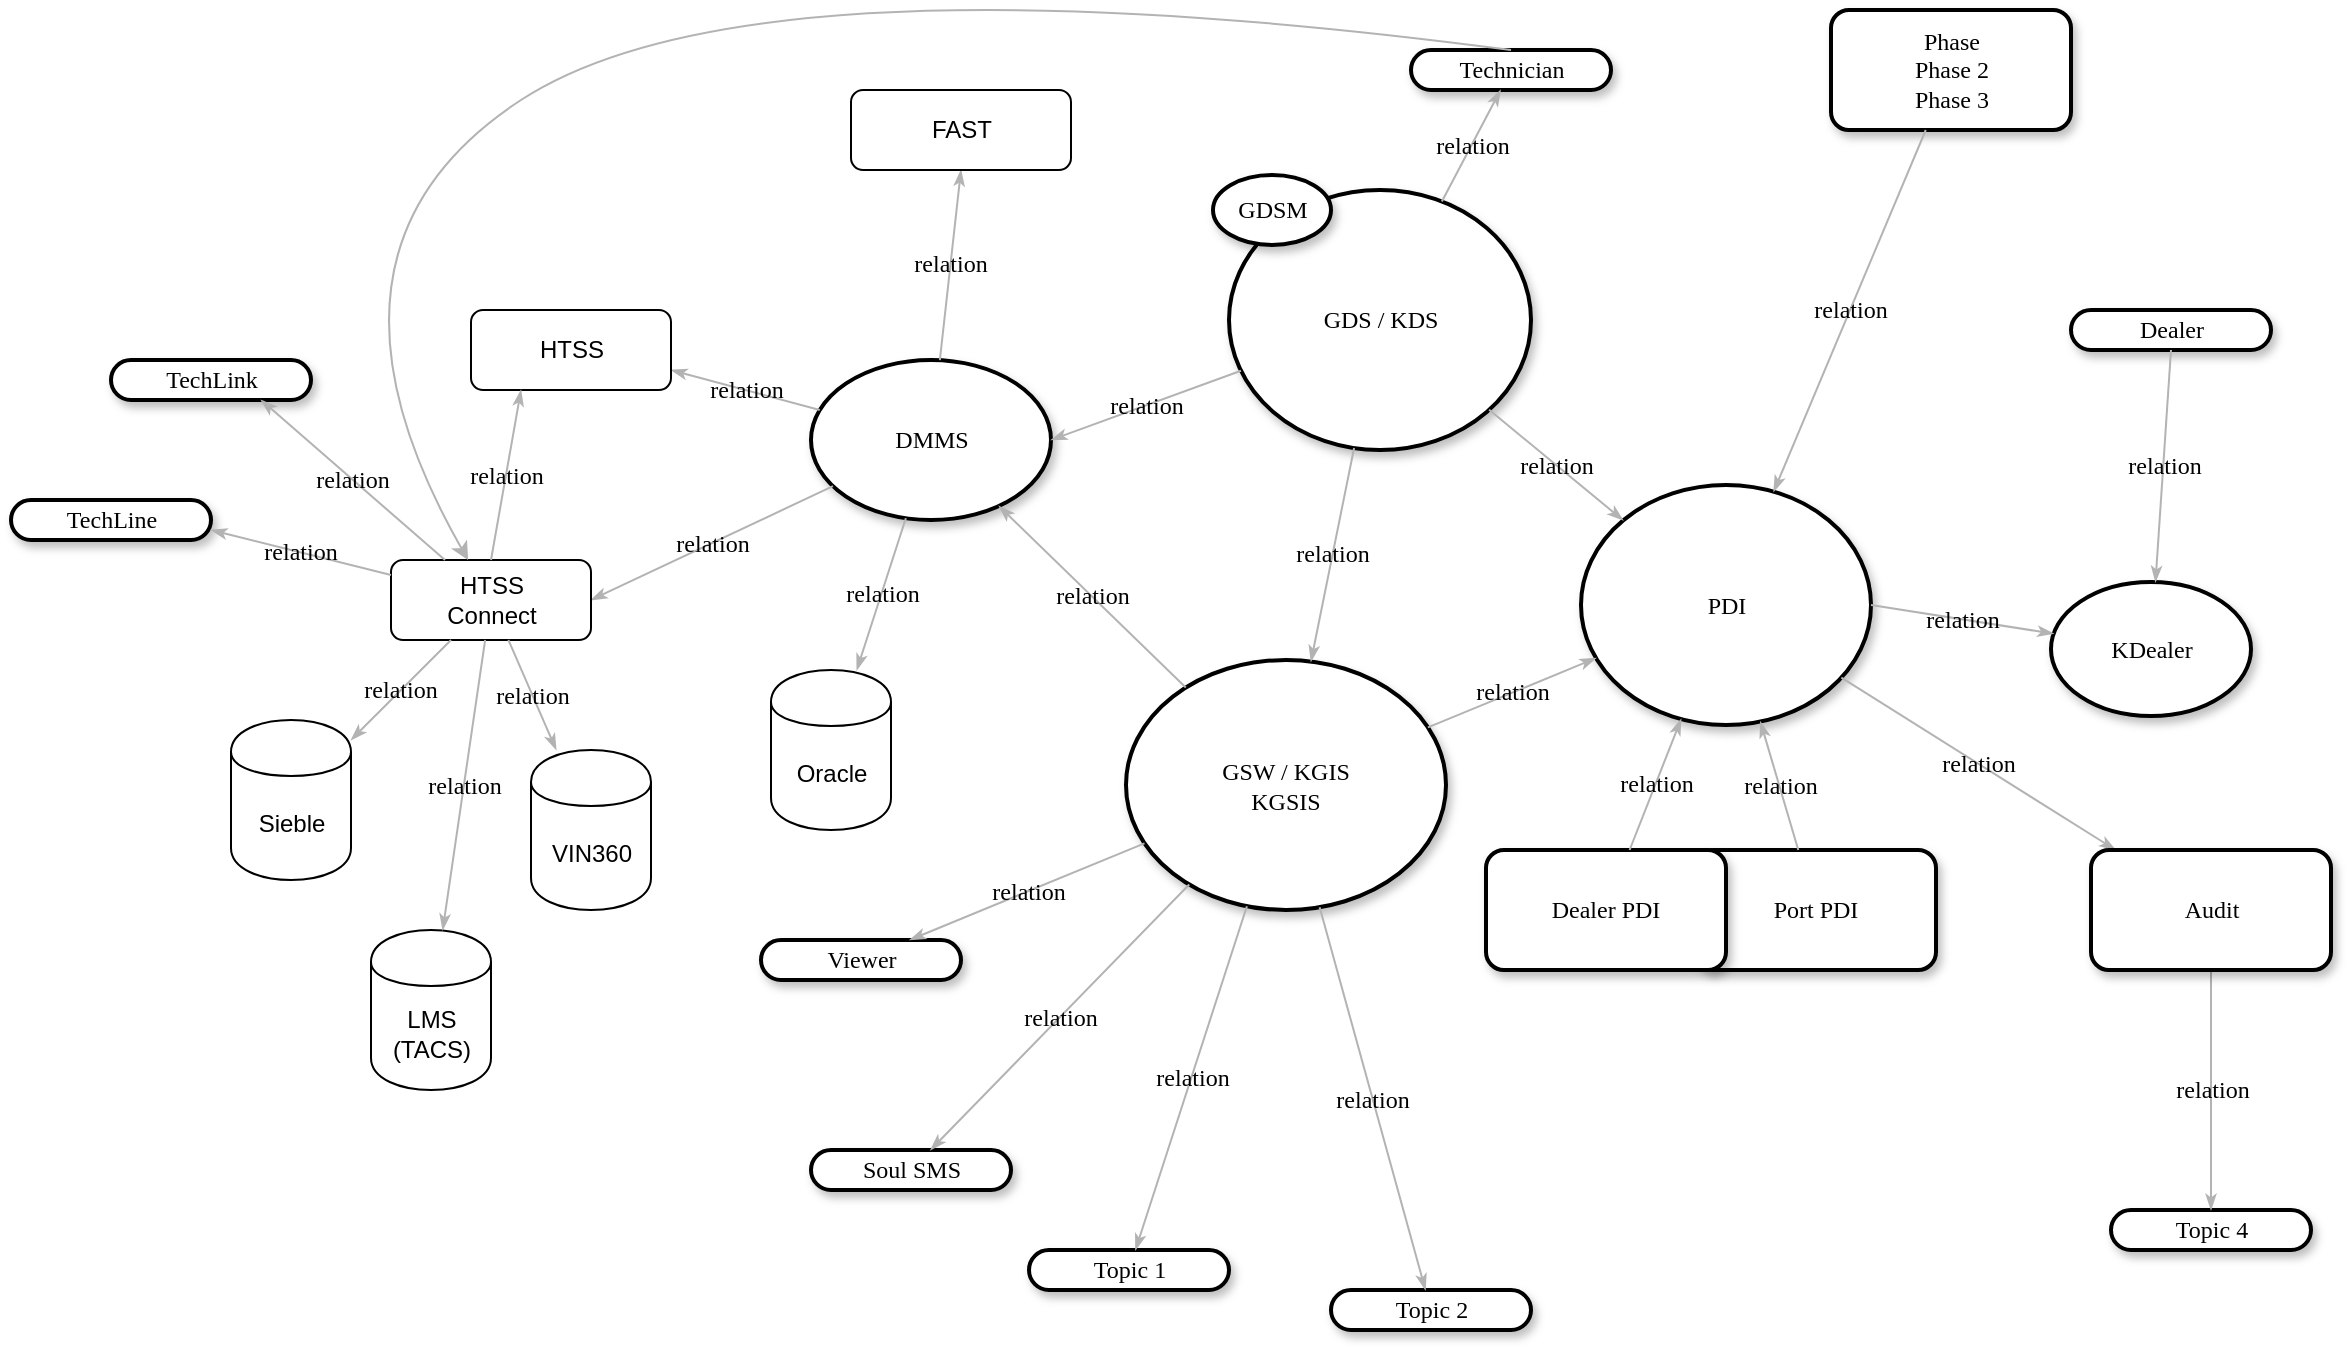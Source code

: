 <mxfile version="11.2.5" type="github" pages="1"><diagram id="Sgi5lho6B1GgWjoi0B3s" name="Page-1"><mxGraphModel dx="3978" dy="1770" grid="1" gridSize="10" guides="1" tooltips="1" connect="1" arrows="1" fold="1" page="1" pageScale="1" pageWidth="850" pageHeight="1100" math="0" shadow="0"><root><mxCell id="0"/><mxCell id="1" parent="0"/><mxCell id="6biWk4vmVN9-VItX28Bj-1" value="&lt;span&gt;GSW / KGIS&lt;br&gt;KGSIS&lt;br&gt;&lt;/span&gt;" style="ellipse;whiteSpace=wrap;html=1;rounded=1;shadow=1;comic=0;labelBackgroundColor=none;strokeColor=#000000;strokeWidth=2;fillColor=#FFFFFF;fontFamily=Verdana;fontSize=12;fontColor=#000000;align=center;" vertex="1" parent="1"><mxGeometry x="402" y="560" width="160" height="125" as="geometry"/></mxCell><mxCell id="6biWk4vmVN9-VItX28Bj-2" value="GDS / KDS" style="ellipse;whiteSpace=wrap;html=1;rounded=1;shadow=1;comic=0;labelBackgroundColor=none;strokeColor=#000000;strokeWidth=2;fillColor=#FFFFFF;fontFamily=Verdana;fontSize=12;fontColor=#000000;align=center;" vertex="1" parent="1"><mxGeometry x="453.5" y="325" width="151" height="130" as="geometry"/></mxCell><mxCell id="6biWk4vmVN9-VItX28Bj-3" value="&lt;span&gt;PDI&lt;/span&gt;" style="ellipse;whiteSpace=wrap;html=1;rounded=1;shadow=1;comic=0;labelBackgroundColor=none;strokeColor=#000000;strokeWidth=2;fillColor=#FFFFFF;fontFamily=Verdana;fontSize=12;fontColor=#000000;align=center;" vertex="1" parent="1"><mxGeometry x="629.5" y="472.5" width="145" height="120" as="geometry"/></mxCell><mxCell id="6biWk4vmVN9-VItX28Bj-4" value="&lt;span&gt;Viewer&lt;/span&gt;" style="whiteSpace=wrap;html=1;rounded=1;shadow=1;comic=0;labelBackgroundColor=none;strokeColor=#000000;strokeWidth=2;fillColor=#FFFFFF;fontFamily=Verdana;fontSize=12;fontColor=#000000;align=center;arcSize=50;" vertex="1" parent="1"><mxGeometry x="219.5" y="700" width="100" height="20" as="geometry"/></mxCell><mxCell id="6biWk4vmVN9-VItX28Bj-5" value="&lt;span&gt;Soul SMS&lt;/span&gt;" style="whiteSpace=wrap;html=1;rounded=1;shadow=1;comic=0;labelBackgroundColor=none;strokeColor=#000000;strokeWidth=2;fillColor=#FFFFFF;fontFamily=Verdana;fontSize=12;fontColor=#000000;align=center;arcSize=50;" vertex="1" parent="1"><mxGeometry x="244.5" y="805" width="100" height="20" as="geometry"/></mxCell><mxCell id="6biWk4vmVN9-VItX28Bj-6" value="&lt;span&gt;Topic 4&lt;/span&gt;" style="whiteSpace=wrap;html=1;rounded=1;shadow=1;comic=0;labelBackgroundColor=none;strokeColor=#000000;strokeWidth=2;fillColor=#FFFFFF;fontFamily=Verdana;fontSize=12;fontColor=#000000;align=center;arcSize=50;" vertex="1" parent="1"><mxGeometry x="894.5" y="835" width="100" height="20" as="geometry"/></mxCell><mxCell id="6biWk4vmVN9-VItX28Bj-7" value="&lt;span&gt;Topic 2&lt;/span&gt;" style="whiteSpace=wrap;html=1;rounded=1;shadow=1;comic=0;labelBackgroundColor=none;strokeColor=#000000;strokeWidth=2;fillColor=#FFFFFF;fontFamily=Verdana;fontSize=12;fontColor=#000000;align=center;arcSize=50;" vertex="1" parent="1"><mxGeometry x="504.5" y="875" width="100" height="20" as="geometry"/></mxCell><mxCell id="6biWk4vmVN9-VItX28Bj-8" value="Topic 1" style="whiteSpace=wrap;html=1;rounded=1;shadow=1;comic=0;labelBackgroundColor=none;strokeColor=#000000;strokeWidth=2;fillColor=#FFFFFF;fontFamily=Verdana;fontSize=12;fontColor=#000000;align=center;arcSize=50;" vertex="1" parent="1"><mxGeometry x="353.5" y="855" width="100" height="20" as="geometry"/></mxCell><mxCell id="6biWk4vmVN9-VItX28Bj-9" value="relation" style="edgeStyle=none;rounded=1;html=1;labelBackgroundColor=none;startArrow=none;startFill=0;startSize=5;endArrow=classicThin;endFill=1;endSize=5;jettySize=auto;orthogonalLoop=1;strokeColor=#B3B3B3;strokeWidth=1;fontFamily=Verdana;fontSize=12;fontColor=#000000;" edge="1" parent="1" source="6biWk4vmVN9-VItX28Bj-2" target="6biWk4vmVN9-VItX28Bj-1"><mxGeometry relative="1" as="geometry"/></mxCell><mxCell id="6biWk4vmVN9-VItX28Bj-10" value="relation" style="edgeStyle=none;rounded=1;html=1;labelBackgroundColor=none;startArrow=none;startFill=0;startSize=5;endArrow=classicThin;endFill=1;endSize=5;jettySize=auto;orthogonalLoop=1;strokeColor=#B3B3B3;strokeWidth=1;fontFamily=Verdana;fontSize=12;fontColor=#000000;" edge="1" parent="1" source="6biWk4vmVN9-VItX28Bj-2" target="6biWk4vmVN9-VItX28Bj-3"><mxGeometry relative="1" as="geometry"/></mxCell><mxCell id="6biWk4vmVN9-VItX28Bj-11" value="relation" style="edgeStyle=none;rounded=1;html=1;labelBackgroundColor=none;startArrow=none;startFill=0;startSize=5;endArrow=classicThin;endFill=1;endSize=5;jettySize=auto;orthogonalLoop=1;strokeColor=#B3B3B3;strokeWidth=1;fontFamily=Verdana;fontSize=12;fontColor=#000000;" edge="1" parent="1" source="6biWk4vmVN9-VItX28Bj-1" target="6biWk4vmVN9-VItX28Bj-8"><mxGeometry relative="1" as="geometry"/></mxCell><mxCell id="6biWk4vmVN9-VItX28Bj-12" value="relation" style="edgeStyle=none;rounded=1;html=1;labelBackgroundColor=none;startArrow=none;startFill=0;startSize=5;endArrow=classicThin;endFill=1;endSize=5;jettySize=auto;orthogonalLoop=1;strokeColor=#B3B3B3;strokeWidth=1;fontFamily=Verdana;fontSize=12;fontColor=#000000;" edge="1" parent="1" source="6biWk4vmVN9-VItX28Bj-1" target="6biWk4vmVN9-VItX28Bj-7"><mxGeometry relative="1" as="geometry"/></mxCell><mxCell id="6biWk4vmVN9-VItX28Bj-13" value="relation" style="edgeStyle=none;rounded=1;html=1;labelBackgroundColor=none;startArrow=none;startFill=0;startSize=5;endArrow=classicThin;endFill=1;endSize=5;jettySize=auto;orthogonalLoop=1;strokeColor=#B3B3B3;strokeWidth=1;fontFamily=Verdana;fontSize=12;fontColor=#000000;" edge="1" parent="1" source="6biWk4vmVN9-VItX28Bj-3" target="6biWk4vmVN9-VItX28Bj-22"><mxGeometry relative="1" as="geometry"/></mxCell><mxCell id="6biWk4vmVN9-VItX28Bj-14" value="relation" style="edgeStyle=none;rounded=1;html=1;labelBackgroundColor=none;startArrow=none;startFill=0;startSize=5;endArrow=classicThin;endFill=1;endSize=5;jettySize=auto;orthogonalLoop=1;strokeColor=#B3B3B3;strokeWidth=1;fontFamily=Verdana;fontSize=12;fontColor=#000000;" edge="1" parent="1" source="6biWk4vmVN9-VItX28Bj-22" target="6biWk4vmVN9-VItX28Bj-6"><mxGeometry relative="1" as="geometry"/></mxCell><mxCell id="6biWk4vmVN9-VItX28Bj-15" value="relation" style="edgeStyle=none;rounded=1;html=1;labelBackgroundColor=none;startArrow=none;startFill=0;startSize=5;endArrow=classicThin;endFill=1;endSize=5;jettySize=auto;orthogonalLoop=1;strokeColor=#B3B3B3;strokeWidth=1;fontFamily=Verdana;fontSize=12;fontColor=#000000;" edge="1" parent="1" source="6biWk4vmVN9-VItX28Bj-1" target="6biWk4vmVN9-VItX28Bj-5"><mxGeometry relative="1" as="geometry"/></mxCell><mxCell id="6biWk4vmVN9-VItX28Bj-16" value="relation" style="edgeStyle=none;rounded=1;html=1;labelBackgroundColor=none;startArrow=none;startFill=0;startSize=5;endArrow=classicThin;endFill=1;endSize=5;jettySize=auto;orthogonalLoop=1;strokeColor=#B3B3B3;strokeWidth=1;fontFamily=Verdana;fontSize=12;fontColor=#000000;" edge="1" parent="1" source="6biWk4vmVN9-VItX28Bj-1" target="6biWk4vmVN9-VItX28Bj-4"><mxGeometry relative="1" as="geometry"/></mxCell><mxCell id="6biWk4vmVN9-VItX28Bj-17" value="Port PDI" style="rounded=1;whiteSpace=wrap;html=1;shadow=1;comic=0;labelBackgroundColor=none;strokeColor=#000000;strokeWidth=2;fillColor=#FFFFFF;fontFamily=Verdana;fontSize=12;fontColor=#000000;align=center;" vertex="1" parent="1"><mxGeometry x="687" y="655" width="120" height="60" as="geometry"/></mxCell><mxCell id="6biWk4vmVN9-VItX28Bj-18" value="&lt;span&gt;Technician&lt;br&gt;&lt;/span&gt;" style="whiteSpace=wrap;html=1;rounded=1;shadow=1;comic=0;labelBackgroundColor=none;strokeColor=#000000;strokeWidth=2;fillColor=#FFFFFF;fontFamily=Verdana;fontSize=12;fontColor=#000000;align=center;arcSize=50;" vertex="1" parent="1"><mxGeometry x="544.5" y="255" width="100" height="20" as="geometry"/></mxCell><mxCell id="6biWk4vmVN9-VItX28Bj-19" value="relation" style="edgeStyle=none;rounded=1;html=1;labelBackgroundColor=none;startArrow=none;startFill=0;startSize=5;endArrow=classicThin;endFill=1;endSize=5;jettySize=auto;orthogonalLoop=1;strokeColor=#B3B3B3;strokeWidth=1;fontFamily=Verdana;fontSize=12;fontColor=#000000;" edge="1" parent="1" source="6biWk4vmVN9-VItX28Bj-17" target="6biWk4vmVN9-VItX28Bj-3"><mxGeometry relative="1" as="geometry"/></mxCell><mxCell id="6biWk4vmVN9-VItX28Bj-20" value="relation" style="edgeStyle=none;rounded=1;html=1;labelBackgroundColor=none;startArrow=none;startFill=0;startSize=5;endArrow=classicThin;endFill=1;endSize=5;jettySize=auto;orthogonalLoop=1;strokeColor=#B3B3B3;strokeWidth=1;fontFamily=Verdana;fontSize=12;fontColor=#000000;" edge="1" parent="1" source="6biWk4vmVN9-VItX28Bj-2" target="6biWk4vmVN9-VItX28Bj-18"><mxGeometry relative="1" as="geometry"/></mxCell><mxCell id="6biWk4vmVN9-VItX28Bj-21" value="Dealer PDI" style="rounded=1;whiteSpace=wrap;html=1;shadow=1;comic=0;labelBackgroundColor=none;strokeColor=#000000;strokeWidth=2;fillColor=#FFFFFF;fontFamily=Verdana;fontSize=12;fontColor=#000000;align=center;" vertex="1" parent="1"><mxGeometry x="582" y="655" width="120" height="60" as="geometry"/></mxCell><mxCell id="6biWk4vmVN9-VItX28Bj-22" value="Audit" style="rounded=1;whiteSpace=wrap;html=1;shadow=1;comic=0;labelBackgroundColor=none;strokeColor=#000000;strokeWidth=2;fillColor=#FFFFFF;fontFamily=Verdana;fontSize=12;fontColor=#000000;align=center;" vertex="1" parent="1"><mxGeometry x="884.5" y="655" width="120" height="60" as="geometry"/></mxCell><mxCell id="6biWk4vmVN9-VItX28Bj-23" value="&lt;span&gt;KDealer&lt;/span&gt;" style="ellipse;whiteSpace=wrap;html=1;rounded=1;shadow=1;comic=0;labelBackgroundColor=none;strokeColor=#000000;strokeWidth=2;fillColor=#FFFFFF;fontFamily=Verdana;fontSize=12;fontColor=#000000;align=center;" vertex="1" parent="1"><mxGeometry x="864.5" y="521" width="100" height="67" as="geometry"/></mxCell><mxCell id="6biWk4vmVN9-VItX28Bj-24" value="&lt;span&gt;DMMS&lt;/span&gt;" style="ellipse;whiteSpace=wrap;html=1;rounded=1;shadow=1;comic=0;labelBackgroundColor=none;strokeColor=#000000;strokeWidth=2;fillColor=#FFFFFF;fontFamily=Verdana;fontSize=12;fontColor=#000000;align=center;" vertex="1" parent="1"><mxGeometry x="244.5" y="410" width="120" height="80" as="geometry"/></mxCell><mxCell id="6biWk4vmVN9-VItX28Bj-25" value="relation" style="edgeStyle=none;rounded=1;html=1;labelBackgroundColor=none;startArrow=none;startFill=0;startSize=5;endArrow=classicThin;endFill=1;endSize=5;jettySize=auto;orthogonalLoop=1;strokeColor=#B3B3B3;strokeWidth=1;fontFamily=Verdana;fontSize=12;fontColor=#000000;entryX=1;entryY=0.5;entryDx=0;entryDy=0;" edge="1" parent="1" source="6biWk4vmVN9-VItX28Bj-24" target="6biWk4vmVN9-VItX28Bj-30"><mxGeometry relative="1" as="geometry"><mxPoint x="94.5" y="455" as="targetPoint"/></mxGeometry></mxCell><mxCell id="6biWk4vmVN9-VItX28Bj-26" value="relation" style="edgeStyle=none;rounded=1;html=1;labelBackgroundColor=none;startArrow=none;startFill=0;startSize=5;endArrow=classicThin;endFill=1;endSize=5;jettySize=auto;orthogonalLoop=1;strokeColor=#B3B3B3;strokeWidth=1;fontFamily=Verdana;fontSize=12;fontColor=#000000;entryX=1;entryY=0.75;entryDx=0;entryDy=0;" edge="1" parent="1" source="6biWk4vmVN9-VItX28Bj-24" target="6biWk4vmVN9-VItX28Bj-29"><mxGeometry relative="1" as="geometry"><mxPoint x="104.5" y="402.273" as="targetPoint"/></mxGeometry></mxCell><mxCell id="6biWk4vmVN9-VItX28Bj-27" value="relation" style="edgeStyle=none;rounded=1;html=1;labelBackgroundColor=none;startArrow=none;startFill=0;startSize=5;endArrow=classicThin;endFill=1;endSize=5;jettySize=auto;orthogonalLoop=1;strokeColor=#B3B3B3;strokeWidth=1;fontFamily=Verdana;fontSize=12;fontColor=#000000;entryX=0.5;entryY=1;entryDx=0;entryDy=0;" edge="1" parent="1" source="6biWk4vmVN9-VItX28Bj-24" target="6biWk4vmVN9-VItX28Bj-28"><mxGeometry relative="1" as="geometry"><mxPoint x="80.382" y="335" as="targetPoint"/></mxGeometry></mxCell><mxCell id="6biWk4vmVN9-VItX28Bj-28" value="FAST" style="rounded=1;whiteSpace=wrap;html=1;" vertex="1" parent="1"><mxGeometry x="264.5" y="275" width="110" height="40" as="geometry"/></mxCell><mxCell id="6biWk4vmVN9-VItX28Bj-29" value="HTSS" style="rounded=1;whiteSpace=wrap;html=1;" vertex="1" parent="1"><mxGeometry x="74.5" y="385" width="100" height="40" as="geometry"/></mxCell><mxCell id="6biWk4vmVN9-VItX28Bj-30" value="HTSS&lt;br&gt;Connect&lt;br&gt;" style="rounded=1;whiteSpace=wrap;html=1;" vertex="1" parent="1"><mxGeometry x="34.5" y="510" width="100" height="40" as="geometry"/></mxCell><mxCell id="6biWk4vmVN9-VItX28Bj-31" value="relation" style="edgeStyle=none;rounded=1;html=1;labelBackgroundColor=none;startArrow=none;startFill=0;startSize=5;endArrow=classicThin;endFill=1;endSize=5;jettySize=auto;orthogonalLoop=1;strokeColor=#B3B3B3;strokeWidth=1;fontFamily=Verdana;fontSize=12;fontColor=#000000;entryX=1;entryY=0.5;entryDx=0;entryDy=0;" edge="1" parent="1" source="6biWk4vmVN9-VItX28Bj-2" target="6biWk4vmVN9-VItX28Bj-24"><mxGeometry relative="1" as="geometry"><mxPoint x="406.37" y="613.13" as="sourcePoint"/><mxPoint x="309.3" y="815" as="targetPoint"/></mxGeometry></mxCell><mxCell id="6biWk4vmVN9-VItX28Bj-32" value="relation" style="edgeStyle=none;rounded=1;html=1;labelBackgroundColor=none;startArrow=none;startFill=0;startSize=5;endArrow=classicThin;endFill=1;endSize=5;jettySize=auto;orthogonalLoop=1;strokeColor=#B3B3B3;strokeWidth=1;fontFamily=Verdana;fontSize=12;fontColor=#000000;exitX=1;exitY=0.5;exitDx=0;exitDy=0;" edge="1" parent="1" source="6biWk4vmVN9-VItX28Bj-3" target="6biWk4vmVN9-VItX28Bj-23"><mxGeometry relative="1" as="geometry"><mxPoint x="441.292" y="613.402" as="sourcePoint"/><mxPoint x="560.125" y="885" as="targetPoint"/></mxGeometry></mxCell><mxCell id="6biWk4vmVN9-VItX28Bj-33" value="&lt;span&gt;TechLink&lt;/span&gt;" style="whiteSpace=wrap;html=1;rounded=1;shadow=1;comic=0;labelBackgroundColor=none;strokeColor=#000000;strokeWidth=2;fillColor=#FFFFFF;fontFamily=Verdana;fontSize=12;fontColor=#000000;align=center;arcSize=50;" vertex="1" parent="1"><mxGeometry x="-105.5" y="410" width="100" height="20" as="geometry"/></mxCell><mxCell id="6biWk4vmVN9-VItX28Bj-34" value="&lt;span&gt;TechLine&lt;/span&gt;" style="whiteSpace=wrap;html=1;rounded=1;shadow=1;comic=0;labelBackgroundColor=none;strokeColor=#000000;strokeWidth=2;fillColor=#FFFFFF;fontFamily=Verdana;fontSize=12;fontColor=#000000;align=center;arcSize=50;" vertex="1" parent="1"><mxGeometry x="-155.5" y="480" width="100" height="20" as="geometry"/></mxCell><mxCell id="6biWk4vmVN9-VItX28Bj-35" value="relation" style="edgeStyle=none;rounded=1;html=1;labelBackgroundColor=none;startArrow=none;startFill=0;startSize=5;endArrow=classicThin;endFill=1;endSize=5;jettySize=auto;orthogonalLoop=1;strokeColor=#B3B3B3;strokeWidth=1;fontFamily=Verdana;fontSize=12;fontColor=#000000;entryX=1;entryY=0.75;entryDx=0;entryDy=0;" edge="1" parent="1" source="6biWk4vmVN9-VItX28Bj-30" target="6biWk4vmVN9-VItX28Bj-34"><mxGeometry relative="1" as="geometry"><mxPoint x="389.313" y="607.4" as="sourcePoint"/><mxPoint x="-55.5" y="505" as="targetPoint"/></mxGeometry></mxCell><mxCell id="6biWk4vmVN9-VItX28Bj-36" value="relation" style="edgeStyle=none;rounded=1;html=1;labelBackgroundColor=none;startArrow=none;startFill=0;startSize=5;endArrow=classicThin;endFill=1;endSize=5;jettySize=auto;orthogonalLoop=1;strokeColor=#B3B3B3;strokeWidth=1;fontFamily=Verdana;fontSize=12;fontColor=#000000;entryX=0.75;entryY=1;entryDx=0;entryDy=0;" edge="1" parent="1" source="6biWk4vmVN9-VItX28Bj-30" target="6biWk4vmVN9-VItX28Bj-33"><mxGeometry relative="1" as="geometry"><mxPoint x="389.313" y="607.4" as="sourcePoint"/><mxPoint x="305.333" y="685" as="targetPoint"/></mxGeometry></mxCell><mxCell id="6biWk4vmVN9-VItX28Bj-37" value="relation" style="edgeStyle=none;rounded=1;html=1;labelBackgroundColor=none;startArrow=none;startFill=0;startSize=5;endArrow=classicThin;endFill=1;endSize=5;jettySize=auto;orthogonalLoop=1;strokeColor=#B3B3B3;strokeWidth=1;fontFamily=Verdana;fontSize=12;fontColor=#000000;entryX=0.25;entryY=1;entryDx=0;entryDy=0;exitX=0.5;exitY=0;exitDx=0;exitDy=0;" edge="1" parent="1" source="6biWk4vmVN9-VItX28Bj-30" target="6biWk4vmVN9-VItX28Bj-29"><mxGeometry relative="1" as="geometry"><mxPoint x="74.5" y="505" as="sourcePoint"/><mxPoint x="144.794" y="539.588" as="targetPoint"/></mxGeometry></mxCell><mxCell id="6biWk4vmVN9-VItX28Bj-38" value="&lt;div&gt;Sieble&lt;/div&gt;" style="shape=cylinder;whiteSpace=wrap;html=1;boundedLbl=1;backgroundOutline=1;" vertex="1" parent="1"><mxGeometry x="-45.5" y="590" width="60" height="80" as="geometry"/></mxCell><mxCell id="6biWk4vmVN9-VItX28Bj-39" value="VIN360" style="shape=cylinder;whiteSpace=wrap;html=1;boundedLbl=1;backgroundOutline=1;" vertex="1" parent="1"><mxGeometry x="104.5" y="605" width="60" height="80" as="geometry"/></mxCell><mxCell id="6biWk4vmVN9-VItX28Bj-40" value="&lt;div&gt;LMS&lt;/div&gt;&lt;div&gt;(TACS)&lt;/div&gt;" style="shape=cylinder;whiteSpace=wrap;html=1;boundedLbl=1;backgroundOutline=1;" vertex="1" parent="1"><mxGeometry x="24.5" y="695" width="60" height="80" as="geometry"/></mxCell><mxCell id="6biWk4vmVN9-VItX28Bj-41" value="relation" style="edgeStyle=none;rounded=1;html=1;labelBackgroundColor=none;startArrow=none;startFill=0;startSize=5;endArrow=classicThin;endFill=1;endSize=5;jettySize=auto;orthogonalLoop=1;strokeColor=#B3B3B3;strokeWidth=1;fontFamily=Verdana;fontSize=12;fontColor=#000000;" edge="1" parent="1" source="6biWk4vmVN9-VItX28Bj-21" target="6biWk4vmVN9-VItX28Bj-3"><mxGeometry relative="1" as="geometry"><mxPoint x="857.956" y="650" as="sourcePoint"/><mxPoint x="684.5" y="561" as="targetPoint"/></mxGeometry></mxCell><mxCell id="6biWk4vmVN9-VItX28Bj-42" value="" style="curved=1;endArrow=classic;html=1;exitX=0.5;exitY=0;exitDx=0;exitDy=0;strokeColor=#B3B3B3;" edge="1" parent="1" source="6biWk4vmVN9-VItX28Bj-18" target="6biWk4vmVN9-VItX28Bj-30"><mxGeometry width="50" height="50" relative="1" as="geometry"><mxPoint x="-15.5" y="995" as="sourcePoint"/><mxPoint x="34.5" y="945" as="targetPoint"/><Array as="points"><mxPoint x="214.5" y="205"/><mxPoint x="-15.5" y="355"/></Array></mxGeometry></mxCell><mxCell id="6biWk4vmVN9-VItX28Bj-43" value="&lt;span&gt;GDSM&lt;/span&gt;" style="ellipse;whiteSpace=wrap;html=1;rounded=1;shadow=1;comic=0;labelBackgroundColor=none;strokeColor=#000000;strokeWidth=2;fillColor=#FFFFFF;fontFamily=Verdana;fontSize=12;fontColor=#000000;align=center;" vertex="1" parent="1"><mxGeometry x="445.5" y="317.5" width="59" height="35" as="geometry"/></mxCell><mxCell id="6biWk4vmVN9-VItX28Bj-44" value="Phase&lt;br&gt;Phase 2&lt;br&gt;Phase 3&lt;br&gt;" style="rounded=1;whiteSpace=wrap;html=1;shadow=1;comic=0;labelBackgroundColor=none;strokeColor=#000000;strokeWidth=2;fillColor=#FFFFFF;fontFamily=Verdana;fontSize=12;fontColor=#000000;align=center;" vertex="1" parent="1"><mxGeometry x="754.5" y="235" width="120" height="60" as="geometry"/></mxCell><mxCell id="6biWk4vmVN9-VItX28Bj-45" value="relation" style="edgeStyle=none;rounded=1;html=1;labelBackgroundColor=none;startArrow=none;startFill=0;startSize=5;endArrow=classicThin;endFill=1;endSize=5;jettySize=auto;orthogonalLoop=1;strokeColor=#B3B3B3;strokeWidth=1;fontFamily=Verdana;fontSize=12;fontColor=#000000;" edge="1" parent="1" source="6biWk4vmVN9-VItX28Bj-44" target="6biWk4vmVN9-VItX28Bj-3"><mxGeometry relative="1" as="geometry"><mxPoint x="644.5" y="735" as="sourcePoint"/><mxPoint x="604.68" y="572.825" as="targetPoint"/></mxGeometry></mxCell><mxCell id="6biWk4vmVN9-VItX28Bj-46" value="&lt;span&gt;Dealer&lt;br&gt;&lt;/span&gt;" style="whiteSpace=wrap;html=1;rounded=1;shadow=1;comic=0;labelBackgroundColor=none;strokeColor=#000000;strokeWidth=2;fillColor=#FFFFFF;fontFamily=Verdana;fontSize=12;fontColor=#000000;align=center;arcSize=50;" vertex="1" parent="1"><mxGeometry x="874.5" y="385" width="100" height="20" as="geometry"/></mxCell><mxCell id="6biWk4vmVN9-VItX28Bj-47" value="relation" style="edgeStyle=none;rounded=1;html=1;labelBackgroundColor=none;startArrow=none;startFill=0;startSize=5;endArrow=classicThin;endFill=1;endSize=5;jettySize=auto;orthogonalLoop=1;strokeColor=#B3B3B3;strokeWidth=1;fontFamily=Verdana;fontSize=12;fontColor=#000000;exitX=0.5;exitY=1;exitDx=0;exitDy=0;" edge="1" parent="1" source="6biWk4vmVN9-VItX28Bj-46" target="6biWk4vmVN9-VItX28Bj-23"><mxGeometry relative="1" as="geometry"><mxPoint x="811.874" y="305" as="sourcePoint"/><mxPoint x="735.777" y="485.818" as="targetPoint"/></mxGeometry></mxCell><mxCell id="6biWk4vmVN9-VItX28Bj-48" value="relation" style="edgeStyle=none;rounded=1;html=1;labelBackgroundColor=none;startArrow=none;startFill=0;startSize=5;endArrow=classicThin;endFill=1;endSize=5;jettySize=auto;orthogonalLoop=1;strokeColor=#B3B3B3;strokeWidth=1;fontFamily=Verdana;fontSize=12;fontColor=#000000;" edge="1" parent="1" source="6biWk4vmVN9-VItX28Bj-30" target="6biWk4vmVN9-VItX28Bj-38"><mxGeometry relative="1" as="geometry"><mxPoint x="44.5" y="527.5" as="sourcePoint"/><mxPoint x="-45.5" y="505" as="targetPoint"/></mxGeometry></mxCell><mxCell id="6biWk4vmVN9-VItX28Bj-49" value="relation" style="edgeStyle=none;rounded=1;html=1;labelBackgroundColor=none;startArrow=none;startFill=0;startSize=5;endArrow=classicThin;endFill=1;endSize=5;jettySize=auto;orthogonalLoop=1;strokeColor=#B3B3B3;strokeWidth=1;fontFamily=Verdana;fontSize=12;fontColor=#000000;" edge="1" parent="1" source="6biWk4vmVN9-VItX28Bj-30" target="6biWk4vmVN9-VItX28Bj-40"><mxGeometry relative="1" as="geometry"><mxPoint x="74.5" y="560" as="sourcePoint"/><mxPoint x="24.5" y="610" as="targetPoint"/></mxGeometry></mxCell><mxCell id="6biWk4vmVN9-VItX28Bj-50" value="relation" style="edgeStyle=none;rounded=1;html=1;labelBackgroundColor=none;startArrow=none;startFill=0;startSize=5;endArrow=classicThin;endFill=1;endSize=5;jettySize=auto;orthogonalLoop=1;strokeColor=#B3B3B3;strokeWidth=1;fontFamily=Verdana;fontSize=12;fontColor=#000000;" edge="1" parent="1" source="6biWk4vmVN9-VItX28Bj-30" target="6biWk4vmVN9-VItX28Bj-39"><mxGeometry relative="1" as="geometry"><mxPoint x="84.5" y="570" as="sourcePoint"/><mxPoint x="34.5" y="620" as="targetPoint"/></mxGeometry></mxCell><mxCell id="6biWk4vmVN9-VItX28Bj-51" value="&lt;div&gt;Oracle&lt;/div&gt;" style="shape=cylinder;whiteSpace=wrap;html=1;boundedLbl=1;backgroundOutline=1;" vertex="1" parent="1"><mxGeometry x="224.5" y="565" width="60" height="80" as="geometry"/></mxCell><mxCell id="6biWk4vmVN9-VItX28Bj-52" value="relation" style="edgeStyle=none;rounded=1;html=1;labelBackgroundColor=none;startArrow=none;startFill=0;startSize=5;endArrow=classicThin;endFill=1;endSize=5;jettySize=auto;orthogonalLoop=1;strokeColor=#B3B3B3;strokeWidth=1;fontFamily=Verdana;fontSize=12;fontColor=#000000;" edge="1" parent="1" source="6biWk4vmVN9-VItX28Bj-24" target="6biWk4vmVN9-VItX28Bj-51"><mxGeometry relative="1" as="geometry"><mxPoint x="144.5" y="540" as="targetPoint"/><mxPoint x="265.482" y="483.067" as="sourcePoint"/></mxGeometry></mxCell><mxCell id="6biWk4vmVN9-VItX28Bj-53" value="relation" style="edgeStyle=none;rounded=1;html=1;labelBackgroundColor=none;startArrow=none;startFill=0;startSize=5;endArrow=classicThin;endFill=1;endSize=5;jettySize=auto;orthogonalLoop=1;strokeColor=#B3B3B3;strokeWidth=1;fontFamily=Verdana;fontSize=12;fontColor=#000000;" edge="1" parent="1" source="6biWk4vmVN9-VItX28Bj-1" target="6biWk4vmVN9-VItX28Bj-24"><mxGeometry relative="1" as="geometry"><mxPoint x="424.5" y="595" as="sourcePoint"/><mxPoint x="504.506" y="570.768" as="targetPoint"/></mxGeometry></mxCell><mxCell id="6biWk4vmVN9-VItX28Bj-54" value="relation" style="edgeStyle=none;rounded=1;html=1;labelBackgroundColor=none;startArrow=none;startFill=0;startSize=5;endArrow=classicThin;endFill=1;endSize=5;jettySize=auto;orthogonalLoop=1;strokeColor=#B3B3B3;strokeWidth=1;fontFamily=Verdana;fontSize=12;fontColor=#000000;" edge="1" parent="1" source="6biWk4vmVN9-VItX28Bj-1" target="6biWk4vmVN9-VItX28Bj-3"><mxGeometry relative="1" as="geometry"><mxPoint x="569.936" y="340.707" as="sourcePoint"/><mxPoint x="599.26" y="285" as="targetPoint"/></mxGeometry></mxCell></root></mxGraphModel></diagram></mxfile>